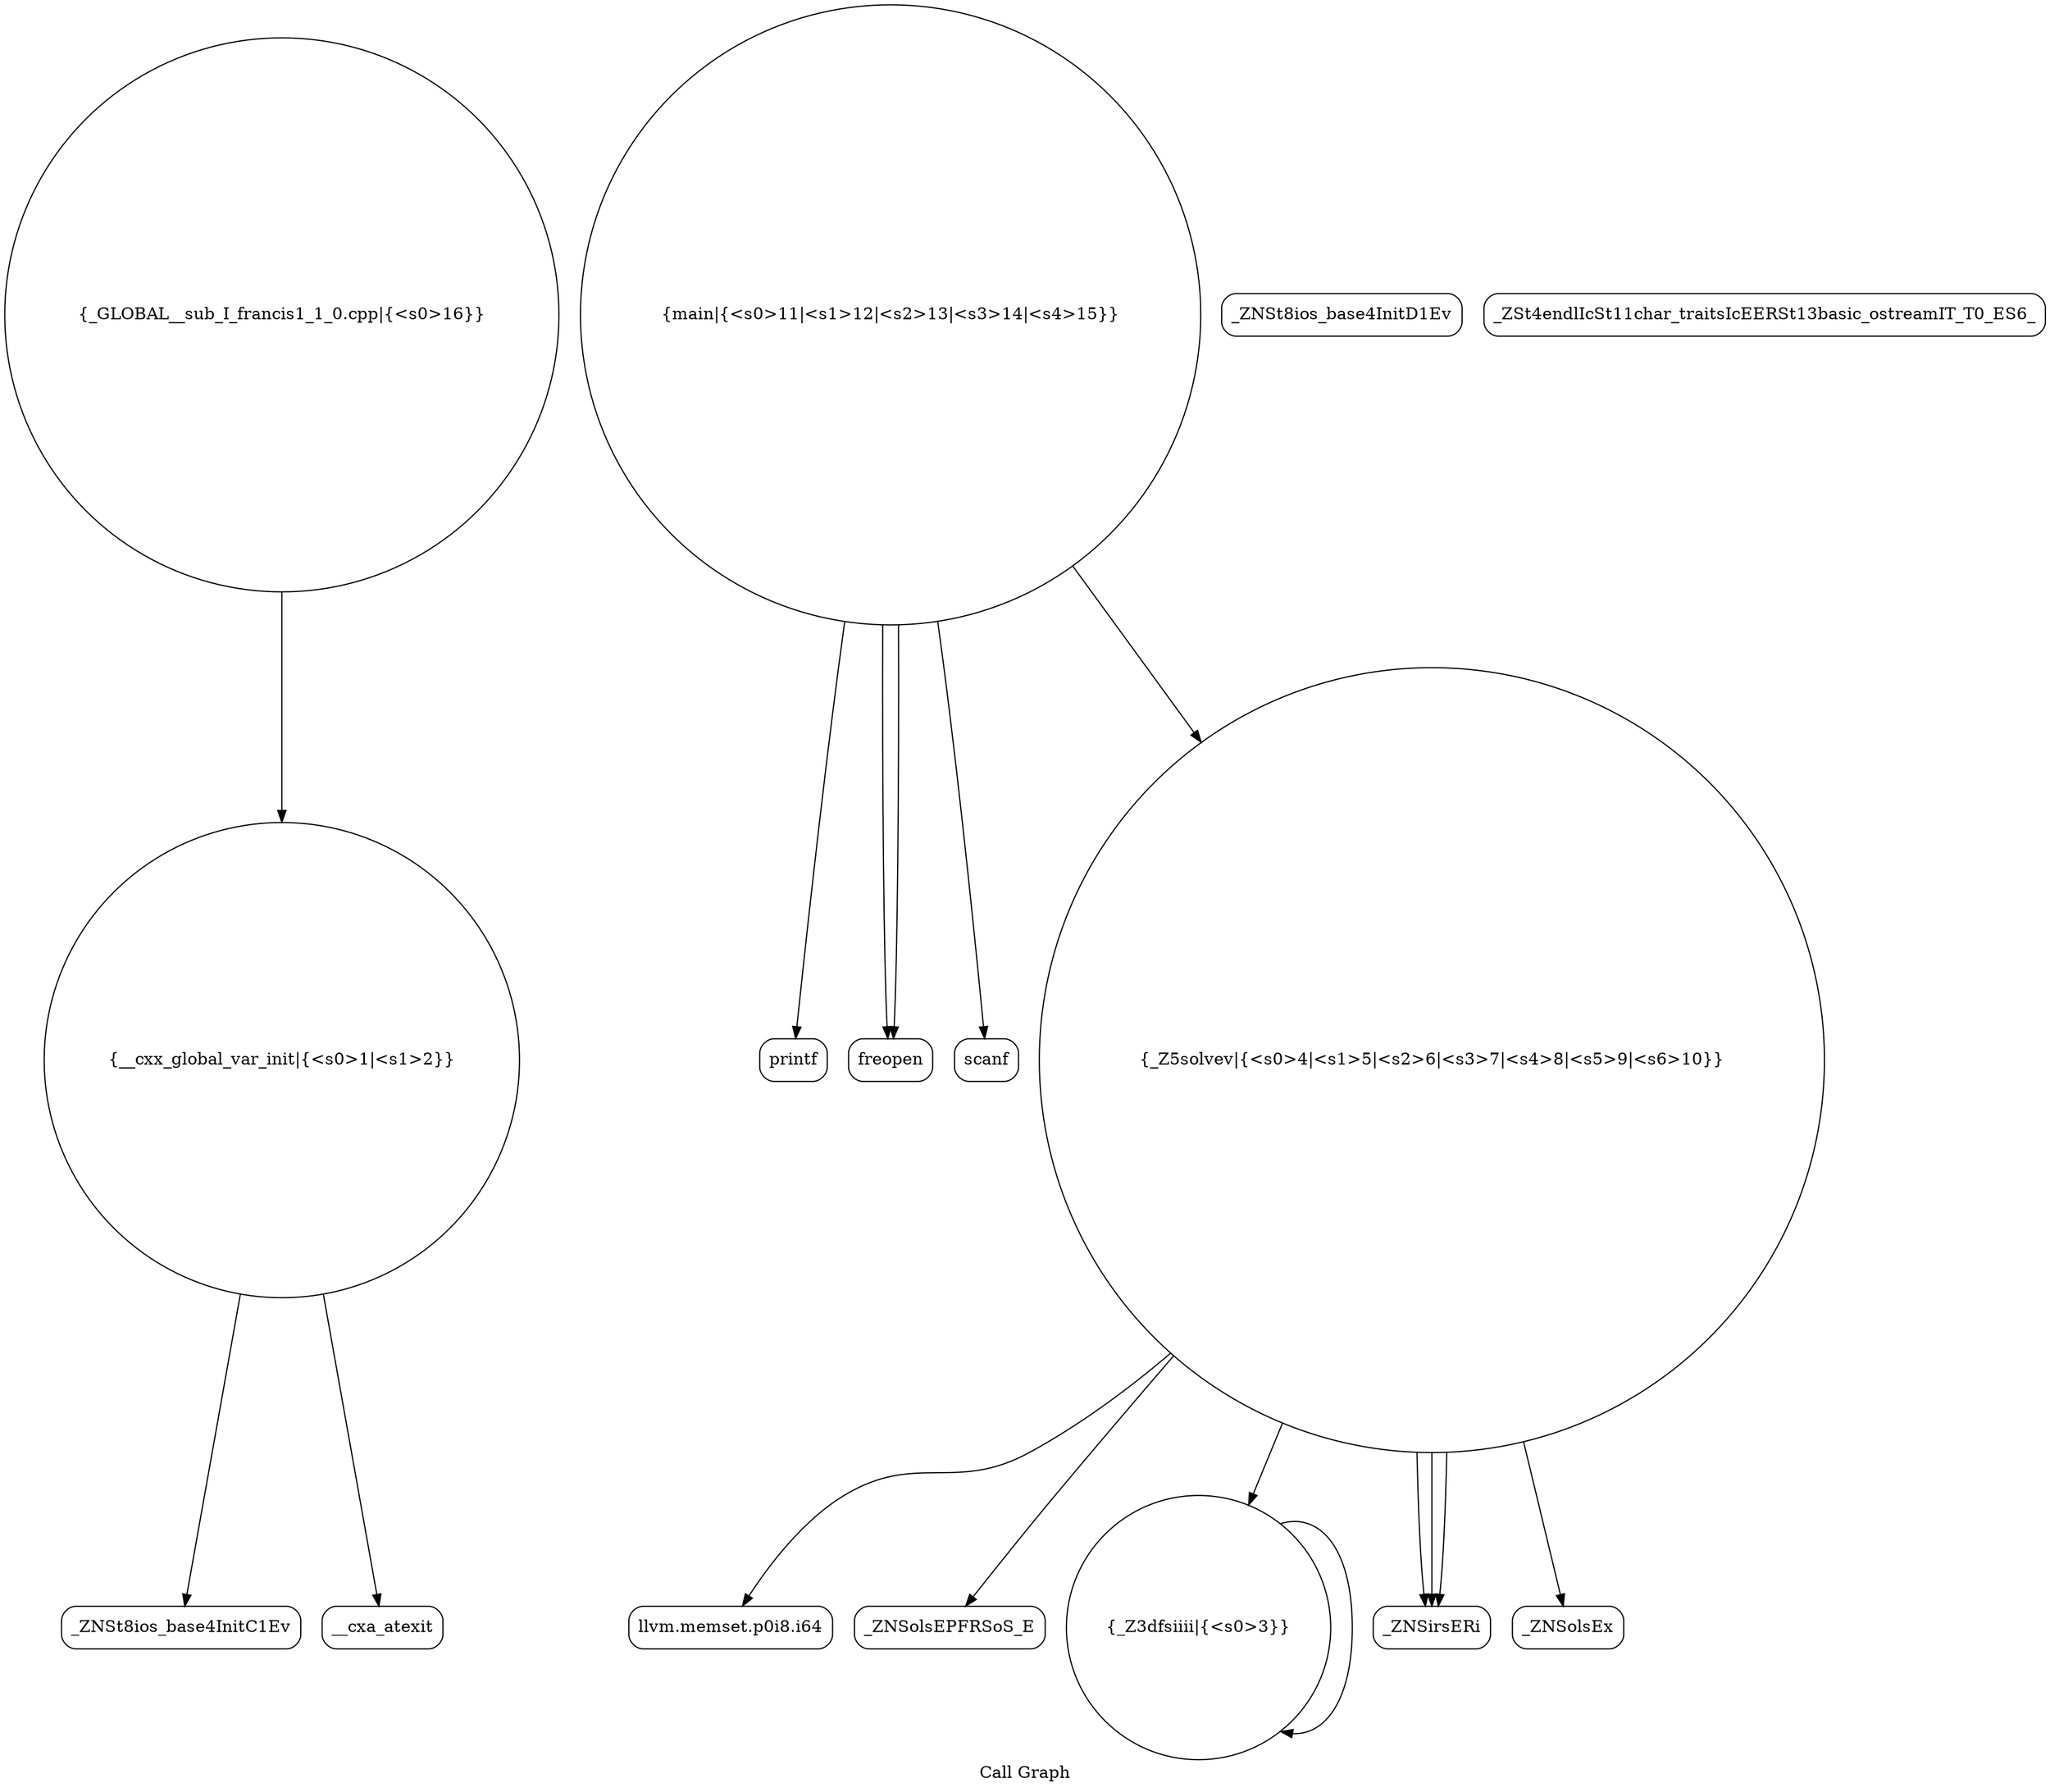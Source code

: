 digraph "Call Graph" {
	label="Call Graph";

	Node0x561f0f907d90 [shape=record,shape=circle,label="{__cxx_global_var_init|{<s0>1|<s1>2}}"];
	Node0x561f0f907d90:s0 -> Node0x561f0f908220[color=black];
	Node0x561f0f907d90:s1 -> Node0x561f0f908320[color=black];
	Node0x561f0f908520 [shape=record,shape=Mrecord,label="{llvm.memset.p0i8.i64}"];
	Node0x561f0f9088a0 [shape=record,shape=Mrecord,label="{printf}"];
	Node0x561f0f9082a0 [shape=record,shape=Mrecord,label="{_ZNSt8ios_base4InitD1Ev}"];
	Node0x561f0f908620 [shape=record,shape=Mrecord,label="{_ZNSolsEPFRSoS_E}"];
	Node0x561f0f9083a0 [shape=record,shape=circle,label="{_Z3dfsiiii|{<s0>3}}"];
	Node0x561f0f9083a0:s0 -> Node0x561f0f9083a0[color=black];
	Node0x561f0f908720 [shape=record,shape=circle,label="{main|{<s0>11|<s1>12|<s2>13|<s3>14|<s4>15}}"];
	Node0x561f0f908720:s0 -> Node0x561f0f9087a0[color=black];
	Node0x561f0f908720:s1 -> Node0x561f0f9087a0[color=black];
	Node0x561f0f908720:s2 -> Node0x561f0f908820[color=black];
	Node0x561f0f908720:s3 -> Node0x561f0f9088a0[color=black];
	Node0x561f0f908720:s4 -> Node0x561f0f908420[color=black];
	Node0x561f0f9084a0 [shape=record,shape=Mrecord,label="{_ZNSirsERi}"];
	Node0x561f0f908820 [shape=record,shape=Mrecord,label="{scanf}"];
	Node0x561f0f908220 [shape=record,shape=Mrecord,label="{_ZNSt8ios_base4InitC1Ev}"];
	Node0x561f0f9085a0 [shape=record,shape=Mrecord,label="{_ZNSolsEx}"];
	Node0x561f0f908920 [shape=record,shape=circle,label="{_GLOBAL__sub_I_francis1_1_0.cpp|{<s0>16}}"];
	Node0x561f0f908920:s0 -> Node0x561f0f907d90[color=black];
	Node0x561f0f908320 [shape=record,shape=Mrecord,label="{__cxa_atexit}"];
	Node0x561f0f9086a0 [shape=record,shape=Mrecord,label="{_ZSt4endlIcSt11char_traitsIcEERSt13basic_ostreamIT_T0_ES6_}"];
	Node0x561f0f908420 [shape=record,shape=circle,label="{_Z5solvev|{<s0>4|<s1>5|<s2>6|<s3>7|<s4>8|<s5>9|<s6>10}}"];
	Node0x561f0f908420:s0 -> Node0x561f0f9084a0[color=black];
	Node0x561f0f908420:s1 -> Node0x561f0f9084a0[color=black];
	Node0x561f0f908420:s2 -> Node0x561f0f9084a0[color=black];
	Node0x561f0f908420:s3 -> Node0x561f0f908520[color=black];
	Node0x561f0f908420:s4 -> Node0x561f0f9083a0[color=black];
	Node0x561f0f908420:s5 -> Node0x561f0f9085a0[color=black];
	Node0x561f0f908420:s6 -> Node0x561f0f908620[color=black];
	Node0x561f0f9087a0 [shape=record,shape=Mrecord,label="{freopen}"];
}
